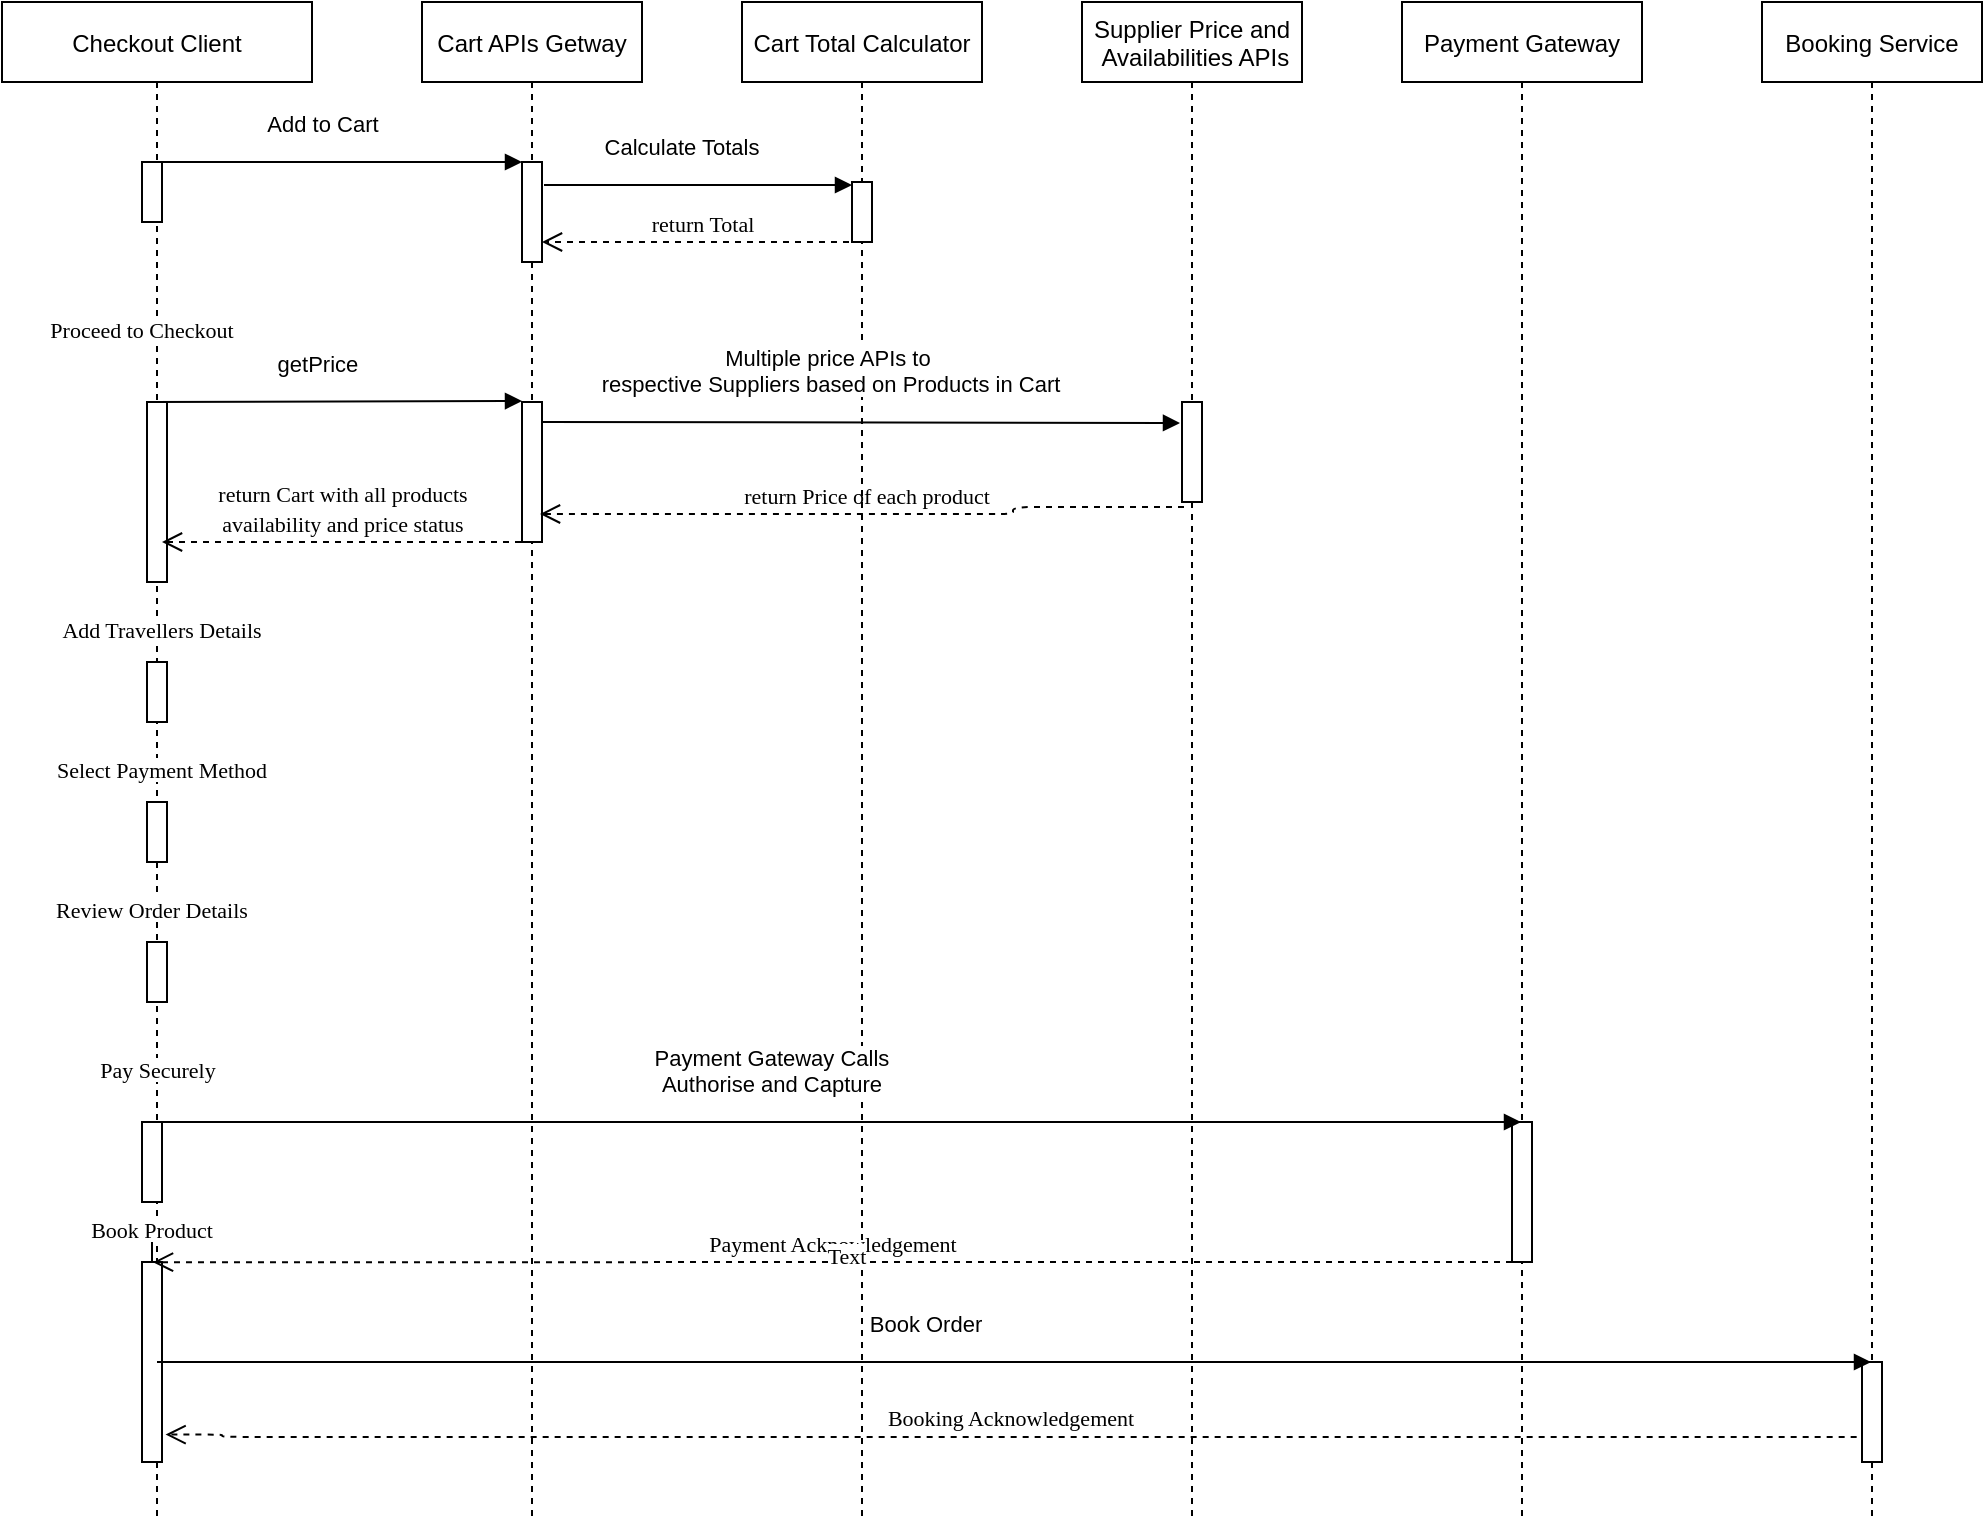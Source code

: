 <mxfile version="17.4.6" type="device"><diagram id="kgpKYQtTHZ0yAKxKKP6v" name="Page-1"><mxGraphModel dx="1126" dy="822" grid="1" gridSize="10" guides="1" tooltips="1" connect="1" arrows="1" fold="1" page="1" pageScale="1" pageWidth="1100" pageHeight="850" math="0" shadow="0"><root><mxCell id="0"/><mxCell id="1" parent="0"/><mxCell id="3nuBFxr9cyL0pnOWT2aG-1" value="Checkout Client" style="shape=umlLifeline;perimeter=lifelinePerimeter;container=1;collapsible=0;recursiveResize=0;rounded=0;shadow=0;strokeWidth=1;" parent="1" vertex="1"><mxGeometry x="60" y="40" width="155" height="760" as="geometry"/></mxCell><mxCell id="3nuBFxr9cyL0pnOWT2aG-4" value="" style="points=[];perimeter=orthogonalPerimeter;rounded=0;shadow=0;strokeWidth=1;" parent="3nuBFxr9cyL0pnOWT2aG-1" vertex="1"><mxGeometry x="72.5" y="200" width="10" height="90" as="geometry"/></mxCell><mxCell id="3nuBFxr9cyL0pnOWT2aG-2" value="" style="points=[];perimeter=orthogonalPerimeter;rounded=0;shadow=0;strokeWidth=1;" parent="3nuBFxr9cyL0pnOWT2aG-1" vertex="1"><mxGeometry x="70" y="80" width="10" height="30" as="geometry"/></mxCell><mxCell id="ZrbzOmFGENsKBkUAYxDK-13" value="&lt;span style=&quot;color: rgb(0 , 0 , 0) ; font-size: 11px ; font-style: normal ; font-weight: 400 ; letter-spacing: normal ; text-indent: 0px ; text-transform: none ; word-spacing: 0px ; background-color: rgb(255 , 255 , 255) ; display: inline ; float: none&quot;&gt;&lt;font face=&quot;Verdana&quot;&gt;Proceed to Checkout&lt;/font&gt;&lt;/span&gt;" style="text;whiteSpace=wrap;html=1;align=center;" vertex="1" parent="3nuBFxr9cyL0pnOWT2aG-1"><mxGeometry x="15" y="150" width="110" height="40" as="geometry"/></mxCell><mxCell id="ZrbzOmFGENsKBkUAYxDK-14" value="getPrice" style="verticalAlign=bottom;endArrow=block;shadow=0;strokeWidth=1;entryX=0;entryY=-0.007;entryDx=0;entryDy=0;entryPerimeter=0;" edge="1" parent="3nuBFxr9cyL0pnOWT2aG-1" target="ZrbzOmFGENsKBkUAYxDK-15"><mxGeometry x="-0.103" y="10" relative="1" as="geometry"><mxPoint x="75" y="200" as="sourcePoint"/><mxPoint x="230" y="200" as="targetPoint"/><mxPoint as="offset"/></mxGeometry></mxCell><mxCell id="ZrbzOmFGENsKBkUAYxDK-22" value="" style="points=[];perimeter=orthogonalPerimeter;rounded=0;shadow=0;strokeWidth=1;" vertex="1" parent="3nuBFxr9cyL0pnOWT2aG-1"><mxGeometry x="72.5" y="330" width="10" height="30" as="geometry"/></mxCell><mxCell id="ZrbzOmFGENsKBkUAYxDK-23" value="&lt;span style=&quot;color: rgb(0 , 0 , 0) ; font-size: 11px ; font-style: normal ; font-weight: 400 ; letter-spacing: normal ; text-indent: 0px ; text-transform: none ; word-spacing: 0px ; background-color: rgb(255 , 255 , 255) ; display: inline ; float: none&quot;&gt;&lt;font face=&quot;Verdana&quot;&gt;Add Travellers Details&lt;br&gt;&lt;/font&gt;&lt;/span&gt;" style="text;whiteSpace=wrap;html=1;align=center;" vertex="1" parent="3nuBFxr9cyL0pnOWT2aG-1"><mxGeometry x="15" y="300" width="130" height="30" as="geometry"/></mxCell><mxCell id="ZrbzOmFGENsKBkUAYxDK-24" value="" style="points=[];perimeter=orthogonalPerimeter;rounded=0;shadow=0;strokeWidth=1;" vertex="1" parent="3nuBFxr9cyL0pnOWT2aG-1"><mxGeometry x="72.5" y="400" width="10" height="30" as="geometry"/></mxCell><mxCell id="ZrbzOmFGENsKBkUAYxDK-25" value="&lt;span style=&quot;color: rgb(0 , 0 , 0) ; font-size: 11px ; font-style: normal ; font-weight: 400 ; letter-spacing: normal ; text-indent: 0px ; text-transform: none ; word-spacing: 0px ; background-color: rgb(255 , 255 , 255) ; display: inline ; float: none&quot;&gt;&lt;font face=&quot;Verdana&quot;&gt;Select Payment Method&lt;br&gt;&lt;/font&gt;&lt;/span&gt;" style="text;whiteSpace=wrap;html=1;align=center;" vertex="1" parent="3nuBFxr9cyL0pnOWT2aG-1"><mxGeometry x="10" y="370" width="140" height="30" as="geometry"/></mxCell><mxCell id="ZrbzOmFGENsKBkUAYxDK-26" value="" style="points=[];perimeter=orthogonalPerimeter;rounded=0;shadow=0;strokeWidth=1;" vertex="1" parent="3nuBFxr9cyL0pnOWT2aG-1"><mxGeometry x="72.5" y="470" width="10" height="30" as="geometry"/></mxCell><mxCell id="ZrbzOmFGENsKBkUAYxDK-28" value="&lt;span style=&quot;color: rgb(0 , 0 , 0) ; font-size: 11px ; font-style: normal ; font-weight: 400 ; letter-spacing: normal ; text-indent: 0px ; text-transform: none ; word-spacing: 0px ; background-color: rgb(255 , 255 , 255) ; display: inline ; float: none&quot;&gt;&lt;font face=&quot;Verdana&quot;&gt;Review Order Details&lt;br&gt;&lt;/font&gt;&lt;/span&gt;" style="text;whiteSpace=wrap;html=1;align=center;" vertex="1" parent="3nuBFxr9cyL0pnOWT2aG-1"><mxGeometry x="5" y="440" width="140" height="30" as="geometry"/></mxCell><mxCell id="ZrbzOmFGENsKBkUAYxDK-29" value="" style="points=[];perimeter=orthogonalPerimeter;rounded=0;shadow=0;strokeWidth=1;" vertex="1" parent="3nuBFxr9cyL0pnOWT2aG-1"><mxGeometry x="70" y="560" width="10" height="40" as="geometry"/></mxCell><mxCell id="ZrbzOmFGENsKBkUAYxDK-30" value="&lt;span style=&quot;color: rgb(0 , 0 , 0) ; font-size: 11px ; font-style: normal ; font-weight: 400 ; letter-spacing: normal ; text-indent: 0px ; text-transform: none ; word-spacing: 0px ; background-color: rgb(255 , 255 , 255) ; display: inline ; float: none&quot;&gt;&lt;font face=&quot;Verdana&quot;&gt;Pay Securely&lt;br&gt;&lt;/font&gt;&lt;/span&gt;" style="text;whiteSpace=wrap;html=1;align=center;" vertex="1" parent="3nuBFxr9cyL0pnOWT2aG-1"><mxGeometry x="7.5" y="520" width="140" height="30" as="geometry"/></mxCell><mxCell id="ZrbzOmFGENsKBkUAYxDK-44" value="" style="edgeStyle=orthogonalEdgeStyle;rounded=0;orthogonalLoop=1;jettySize=auto;html=1;fontFamily=Verdana;fontSize=11;" edge="1" parent="3nuBFxr9cyL0pnOWT2aG-1" source="ZrbzOmFGENsKBkUAYxDK-34" target="ZrbzOmFGENsKBkUAYxDK-35"><mxGeometry relative="1" as="geometry"/></mxCell><mxCell id="ZrbzOmFGENsKBkUAYxDK-34" value="" style="points=[];perimeter=orthogonalPerimeter;rounded=0;shadow=0;strokeWidth=1;" vertex="1" parent="3nuBFxr9cyL0pnOWT2aG-1"><mxGeometry x="70" y="630" width="10" height="100" as="geometry"/></mxCell><mxCell id="ZrbzOmFGENsKBkUAYxDK-35" value="&lt;span style=&quot;color: rgb(0 , 0 , 0) ; font-size: 11px ; font-style: normal ; font-weight: 400 ; letter-spacing: normal ; text-indent: 0px ; text-transform: none ; word-spacing: 0px ; background-color: rgb(255 , 255 , 255) ; display: inline ; float: none&quot;&gt;&lt;font face=&quot;Verdana&quot;&gt;Book Product&lt;br&gt;&lt;/font&gt;&lt;/span&gt;" style="text;whiteSpace=wrap;html=1;align=center;" vertex="1" parent="3nuBFxr9cyL0pnOWT2aG-1"><mxGeometry x="5" y="600" width="140" height="30" as="geometry"/></mxCell><mxCell id="3nuBFxr9cyL0pnOWT2aG-5" value="Cart APIs Getway" style="shape=umlLifeline;perimeter=lifelinePerimeter;container=1;collapsible=0;recursiveResize=0;rounded=0;shadow=0;strokeWidth=1;" parent="1" vertex="1"><mxGeometry x="270" y="40" width="110" height="760" as="geometry"/></mxCell><mxCell id="3nuBFxr9cyL0pnOWT2aG-6" value="" style="points=[];perimeter=orthogonalPerimeter;rounded=0;shadow=0;strokeWidth=1;" parent="3nuBFxr9cyL0pnOWT2aG-5" vertex="1"><mxGeometry x="50" y="80" width="10" height="50" as="geometry"/></mxCell><mxCell id="ZrbzOmFGENsKBkUAYxDK-15" value="" style="points=[];perimeter=orthogonalPerimeter;rounded=0;shadow=0;strokeWidth=1;" vertex="1" parent="3nuBFxr9cyL0pnOWT2aG-5"><mxGeometry x="50" y="200" width="10" height="70" as="geometry"/></mxCell><mxCell id="3nuBFxr9cyL0pnOWT2aG-8" value="Add to Cart" style="verticalAlign=bottom;endArrow=block;entryX=0;entryY=0;shadow=0;strokeWidth=1;" parent="1" source="3nuBFxr9cyL0pnOWT2aG-2" target="3nuBFxr9cyL0pnOWT2aG-6" edge="1"><mxGeometry x="-0.103" y="10" relative="1" as="geometry"><mxPoint x="275" y="160" as="sourcePoint"/><Array as="points"><mxPoint x="270" y="120"/></Array><mxPoint as="offset"/></mxGeometry></mxCell><mxCell id="ZrbzOmFGENsKBkUAYxDK-1" value="Cart Total Calculator" style="shape=umlLifeline;perimeter=lifelinePerimeter;container=1;collapsible=0;recursiveResize=0;rounded=0;shadow=0;strokeWidth=1;" vertex="1" parent="1"><mxGeometry x="430" y="40" width="120" height="760" as="geometry"/></mxCell><mxCell id="ZrbzOmFGENsKBkUAYxDK-7" value="" style="points=[];perimeter=orthogonalPerimeter;rounded=0;shadow=0;strokeWidth=1;" vertex="1" parent="ZrbzOmFGENsKBkUAYxDK-1"><mxGeometry x="55" y="90" width="10" height="30" as="geometry"/></mxCell><mxCell id="ZrbzOmFGENsKBkUAYxDK-17" value="Multiple price APIs to&#10; respective Suppliers based on Products in Cart" style="verticalAlign=bottom;endArrow=block;shadow=0;strokeWidth=1;entryX=-0.1;entryY=0.21;entryDx=0;entryDy=0;entryPerimeter=0;" edge="1" parent="ZrbzOmFGENsKBkUAYxDK-1" target="ZrbzOmFGENsKBkUAYxDK-16"><mxGeometry x="-0.103" y="10" relative="1" as="geometry"><mxPoint x="-100" y="210" as="sourcePoint"/><mxPoint x="55" y="210" as="targetPoint"/><mxPoint as="offset"/></mxGeometry></mxCell><mxCell id="ZrbzOmFGENsKBkUAYxDK-4" value="Supplier Price and&#10; Availabilities APIs" style="shape=umlLifeline;perimeter=lifelinePerimeter;container=1;collapsible=0;recursiveResize=0;rounded=0;shadow=0;strokeWidth=1;" vertex="1" parent="1"><mxGeometry x="600" y="40" width="110" height="760" as="geometry"/></mxCell><mxCell id="ZrbzOmFGENsKBkUAYxDK-16" value="" style="points=[];perimeter=orthogonalPerimeter;rounded=0;shadow=0;strokeWidth=1;" vertex="1" parent="ZrbzOmFGENsKBkUAYxDK-4"><mxGeometry x="50" y="200" width="10" height="50" as="geometry"/></mxCell><mxCell id="ZrbzOmFGENsKBkUAYxDK-5" value="Payment Gateway" style="shape=umlLifeline;perimeter=lifelinePerimeter;container=1;collapsible=0;recursiveResize=0;rounded=0;shadow=0;strokeWidth=1;" vertex="1" parent="1"><mxGeometry x="760" y="40" width="120" height="760" as="geometry"/></mxCell><mxCell id="ZrbzOmFGENsKBkUAYxDK-32" value="" style="points=[];perimeter=orthogonalPerimeter;rounded=0;shadow=0;strokeWidth=1;" vertex="1" parent="ZrbzOmFGENsKBkUAYxDK-5"><mxGeometry x="55" y="560" width="10" height="70" as="geometry"/></mxCell><mxCell id="ZrbzOmFGENsKBkUAYxDK-6" value="Booking Service" style="shape=umlLifeline;perimeter=lifelinePerimeter;container=1;collapsible=0;recursiveResize=0;rounded=0;shadow=0;strokeWidth=1;" vertex="1" parent="1"><mxGeometry x="940" y="40" width="110" height="760" as="geometry"/></mxCell><mxCell id="ZrbzOmFGENsKBkUAYxDK-38" value="" style="points=[];perimeter=orthogonalPerimeter;rounded=0;shadow=0;strokeWidth=1;" vertex="1" parent="ZrbzOmFGENsKBkUAYxDK-6"><mxGeometry x="50" y="680" width="10" height="50" as="geometry"/></mxCell><mxCell id="ZrbzOmFGENsKBkUAYxDK-20" value="&lt;font style=&quot;font-size: 11px&quot;&gt;return Cart with all products&lt;br&gt;&amp;nbsp;availability and price status&amp;nbsp;&lt;br&gt;&lt;/font&gt;" style="html=1;verticalAlign=bottom;endArrow=open;dashed=1;endSize=8;labelBackgroundColor=none;fontFamily=Verdana;fontSize=12;edgeStyle=elbowEdgeStyle;elbow=vertical;" edge="1" parent="1"><mxGeometry relative="1" as="geometry"><mxPoint x="140" y="310" as="targetPoint"/><Array as="points"><mxPoint x="235" y="310"/><mxPoint x="265" y="310"/></Array><mxPoint x="319.5" y="310" as="sourcePoint"/></mxGeometry></mxCell><mxCell id="ZrbzOmFGENsKBkUAYxDK-18" value="&lt;font style=&quot;font-size: 11px&quot;&gt;return Price of each product&lt;/font&gt;" style="html=1;verticalAlign=bottom;endArrow=open;dashed=1;endSize=8;labelBackgroundColor=none;fontFamily=Verdana;fontSize=12;edgeStyle=elbowEdgeStyle;elbow=horizontal;entryX=0.9;entryY=0.8;entryDx=0;entryDy=0;entryPerimeter=0;exitX=0.1;exitY=1.05;exitDx=0;exitDy=0;exitPerimeter=0;" edge="1" parent="1" source="ZrbzOmFGENsKBkUAYxDK-16" target="ZrbzOmFGENsKBkUAYxDK-15"><mxGeometry relative="1" as="geometry"><mxPoint x="490.5" y="280" as="targetPoint"/><Array as="points"><mxPoint x="565.5" y="280"/><mxPoint x="595.5" y="280"/></Array><mxPoint x="650" y="280" as="sourcePoint"/></mxGeometry></mxCell><mxCell id="ZrbzOmFGENsKBkUAYxDK-9" value="Calculate Totals" style="verticalAlign=bottom;endArrow=block;shadow=0;strokeWidth=1;exitX=1.1;exitY=0.23;exitDx=0;exitDy=0;exitPerimeter=0;" edge="1" parent="1" source="3nuBFxr9cyL0pnOWT2aG-6" target="ZrbzOmFGENsKBkUAYxDK-7"><mxGeometry x="-0.103" y="10" relative="1" as="geometry"><mxPoint x="340" y="170" as="sourcePoint"/><mxPoint x="485" y="170" as="targetPoint"/><mxPoint as="offset"/></mxGeometry></mxCell><mxCell id="ZrbzOmFGENsKBkUAYxDK-12" value="&lt;font style=&quot;font-size: 11px&quot;&gt;return Total&lt;/font&gt;" style="html=1;verticalAlign=bottom;endArrow=open;dashed=1;endSize=8;labelBackgroundColor=none;fontFamily=Verdana;fontSize=12;edgeStyle=elbowEdgeStyle;elbow=horizontal;" edge="1" parent="1" source="ZrbzOmFGENsKBkUAYxDK-1"><mxGeometry relative="1" as="geometry"><mxPoint x="330" y="160" as="targetPoint"/><Array as="points"><mxPoint x="390" y="160"/><mxPoint x="410" y="160"/><mxPoint x="435" y="200"/></Array><mxPoint x="460" y="200" as="sourcePoint"/></mxGeometry></mxCell><mxCell id="ZrbzOmFGENsKBkUAYxDK-31" value="Payment Gateway Calls&#10;Authorise and Capture" style="verticalAlign=bottom;endArrow=block;shadow=0;strokeWidth=1;" edge="1" parent="1" target="ZrbzOmFGENsKBkUAYxDK-5"><mxGeometry x="-0.103" y="10" relative="1" as="geometry"><mxPoint x="140" y="600" as="sourcePoint"/><mxPoint x="320" y="600" as="targetPoint"/><Array as="points"><mxPoint x="270" y="600"/></Array><mxPoint as="offset"/></mxGeometry></mxCell><mxCell id="ZrbzOmFGENsKBkUAYxDK-33" value="&lt;font style=&quot;font-size: 11px&quot;&gt;Payment Acknowledgement&lt;/font&gt;" style="html=1;verticalAlign=bottom;endArrow=open;dashed=1;endSize=8;labelBackgroundColor=none;fontFamily=Verdana;fontSize=12;edgeStyle=elbowEdgeStyle;elbow=horizontal;" edge="1" parent="1"><mxGeometry relative="1" as="geometry"><mxPoint x="135.5" y="670.11" as="targetPoint"/><Array as="points"><mxPoint x="715.5" y="670"/><mxPoint x="735.5" y="670"/><mxPoint x="760.5" y="710"/></Array><mxPoint x="815" y="670" as="sourcePoint"/></mxGeometry></mxCell><mxCell id="ZrbzOmFGENsKBkUAYxDK-47" value="Text" style="edgeLabel;html=1;align=center;verticalAlign=middle;resizable=0;points=[];fontSize=11;fontFamily=Verdana;" vertex="1" connectable="0" parent="ZrbzOmFGENsKBkUAYxDK-33"><mxGeometry x="-0.019" y="-3" relative="1" as="geometry"><mxPoint as="offset"/></mxGeometry></mxCell><mxCell id="ZrbzOmFGENsKBkUAYxDK-37" value="Book Order" style="verticalAlign=bottom;endArrow=block;shadow=0;strokeWidth=1;" edge="1" parent="1" source="3nuBFxr9cyL0pnOWT2aG-1" target="ZrbzOmFGENsKBkUAYxDK-6"><mxGeometry x="-0.103" y="10" relative="1" as="geometry"><mxPoint x="140" y="700" as="sourcePoint"/><mxPoint x="819.5" y="700" as="targetPoint"/><Array as="points"><mxPoint x="210" y="720"/><mxPoint x="270" y="720"/><mxPoint x="310" y="720"/></Array><mxPoint as="offset"/></mxGeometry></mxCell><mxCell id="ZrbzOmFGENsKBkUAYxDK-45" value="&lt;font style=&quot;font-size: 11px&quot;&gt;Booking Acknowledgement&lt;br&gt;&lt;/font&gt;" style="html=1;verticalAlign=bottom;endArrow=open;dashed=1;endSize=8;labelBackgroundColor=none;fontFamily=Verdana;fontSize=12;edgeStyle=elbowEdgeStyle;elbow=horizontal;exitX=-0.267;exitY=0.749;exitDx=0;exitDy=0;exitPerimeter=0;entryX=1.178;entryY=0.863;entryDx=0;entryDy=0;entryPerimeter=0;" edge="1" parent="1" source="ZrbzOmFGENsKBkUAYxDK-38" target="ZrbzOmFGENsKBkUAYxDK-34"><mxGeometry relative="1" as="geometry"><mxPoint x="140" y="750" as="targetPoint"/><Array as="points"><mxPoint x="170" y="757"/><mxPoint x="220" y="757"/><mxPoint x="260" y="750"/><mxPoint x="390" y="760"/><mxPoint x="450" y="757"/><mxPoint x="540" y="770"/><mxPoint x="680" y="770"/><mxPoint x="750" y="760"/><mxPoint x="914.5" y="727.5"/><mxPoint x="944.5" y="727.5"/></Array><mxPoint x="1000.0" y="740" as="sourcePoint"/></mxGeometry></mxCell></root></mxGraphModel></diagram></mxfile>